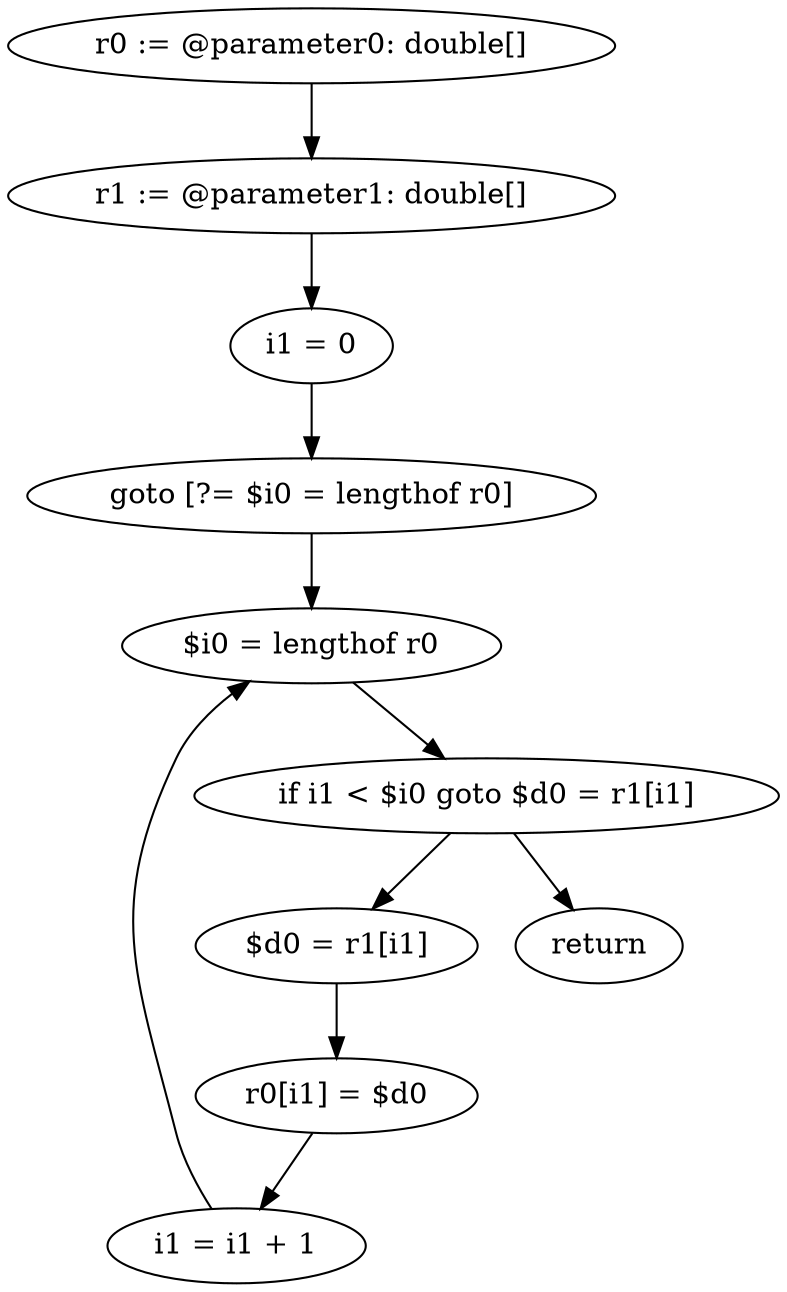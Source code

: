 digraph "unitGraph" {
    "r0 := @parameter0: double[]"
    "r1 := @parameter1: double[]"
    "i1 = 0"
    "goto [?= $i0 = lengthof r0]"
    "$d0 = r1[i1]"
    "r0[i1] = $d0"
    "i1 = i1 + 1"
    "$i0 = lengthof r0"
    "if i1 < $i0 goto $d0 = r1[i1]"
    "return"
    "r0 := @parameter0: double[]"->"r1 := @parameter1: double[]";
    "r1 := @parameter1: double[]"->"i1 = 0";
    "i1 = 0"->"goto [?= $i0 = lengthof r0]";
    "goto [?= $i0 = lengthof r0]"->"$i0 = lengthof r0";
    "$d0 = r1[i1]"->"r0[i1] = $d0";
    "r0[i1] = $d0"->"i1 = i1 + 1";
    "i1 = i1 + 1"->"$i0 = lengthof r0";
    "$i0 = lengthof r0"->"if i1 < $i0 goto $d0 = r1[i1]";
    "if i1 < $i0 goto $d0 = r1[i1]"->"return";
    "if i1 < $i0 goto $d0 = r1[i1]"->"$d0 = r1[i1]";
}
